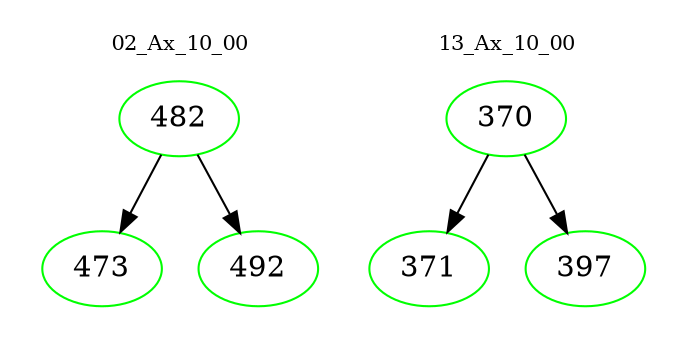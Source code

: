digraph{
subgraph cluster_0 {
color = white
label = "02_Ax_10_00";
fontsize=10;
T0_482 [label="482", color="green"]
T0_482 -> T0_473 [color="black"]
T0_473 [label="473", color="green"]
T0_482 -> T0_492 [color="black"]
T0_492 [label="492", color="green"]
}
subgraph cluster_1 {
color = white
label = "13_Ax_10_00";
fontsize=10;
T1_370 [label="370", color="green"]
T1_370 -> T1_371 [color="black"]
T1_371 [label="371", color="green"]
T1_370 -> T1_397 [color="black"]
T1_397 [label="397", color="green"]
}
}
